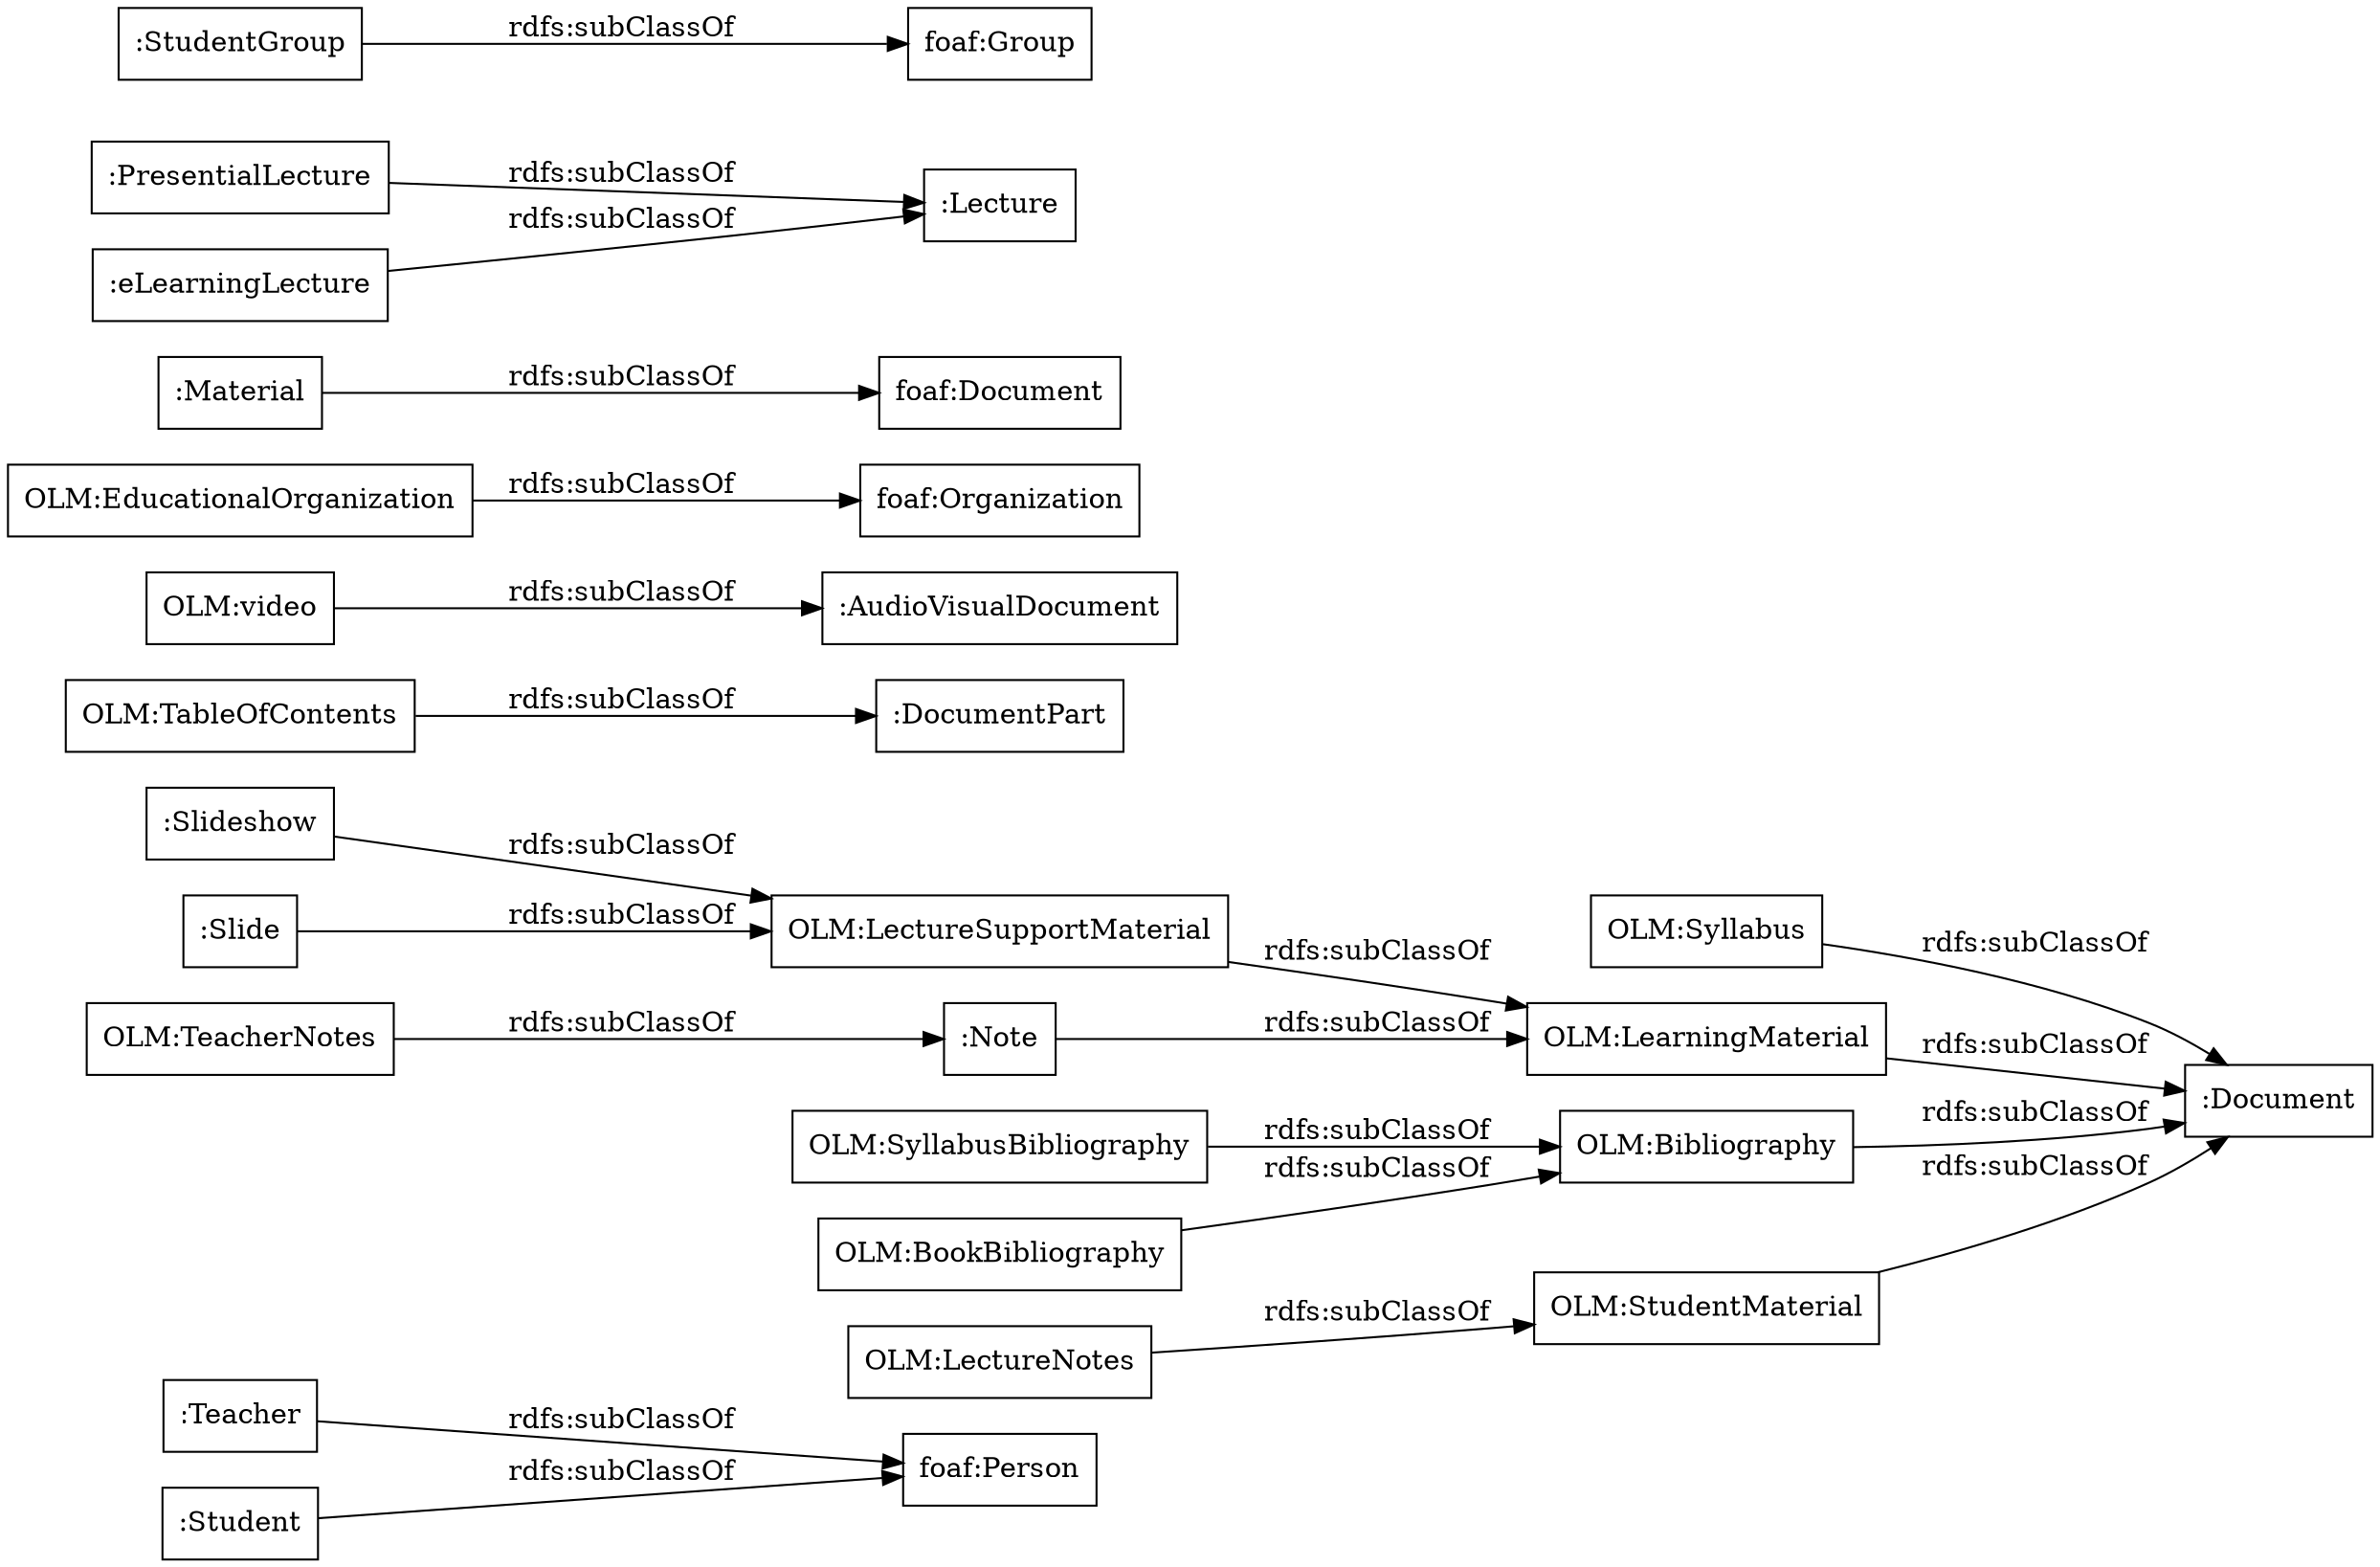 digraph ar2dtool_diagram { 
rankdir=LR;
size="1000"
node [shape = rectangle, color="black"]; ":Teacher" "OLM:Syllabus" ":Student" "OLM:LectureNotes" "OLM:TableOfContents" "OLM:video" "OLM:LectureSupportMaterial" "OLM:EducationalOrganization" ":Material" ":PresentialLecture" "OLM:TeacherNotes" "OLM:LearningMaterial" "foaf:Group" "OLM:SyllabusBibliography" ":eLearningLecture" "OLM:Bibliography" ":StudentGroup" "OLM:BookBibliography" ":Lecture" "OLM:StudentMaterial" ; /*classes style*/
	":Teacher" -> "foaf:Person" [ label = "rdfs:subClassOf" ];
	"OLM:video" -> ":AudioVisualDocument" [ label = "rdfs:subClassOf" ];
	"OLM:Bibliography" -> ":Document" [ label = "rdfs:subClassOf" ];
	"OLM:SyllabusBibliography" -> "OLM:Bibliography" [ label = "rdfs:subClassOf" ];
	":PresentialLecture" -> ":Lecture" [ label = "rdfs:subClassOf" ];
	":Material" -> "foaf:Document" [ label = "rdfs:subClassOf" ];
	"OLM:TeacherNotes" -> ":Note" [ label = "rdfs:subClassOf" ];
	":Slideshow" -> "OLM:LectureSupportMaterial" [ label = "rdfs:subClassOf" ];
	":StudentGroup" -> "foaf:Group" [ label = "rdfs:subClassOf" ];
	"OLM:BookBibliography" -> "OLM:Bibliography" [ label = "rdfs:subClassOf" ];
	"OLM:Syllabus" -> ":Document" [ label = "rdfs:subClassOf" ];
	":Slide" -> "OLM:LectureSupportMaterial" [ label = "rdfs:subClassOf" ];
	":eLearningLecture" -> ":Lecture" [ label = "rdfs:subClassOf" ];
	":Student" -> "foaf:Person" [ label = "rdfs:subClassOf" ];
	"OLM:LearningMaterial" -> ":Document" [ label = "rdfs:subClassOf" ];
	"OLM:EducationalOrganization" -> "foaf:Organization" [ label = "rdfs:subClassOf" ];
	":Note" -> "OLM:LearningMaterial" [ label = "rdfs:subClassOf" ];
	"OLM:StudentMaterial" -> ":Document" [ label = "rdfs:subClassOf" ];
	"OLM:LectureNotes" -> "OLM:StudentMaterial" [ label = "rdfs:subClassOf" ];
	"OLM:TableOfContents" -> ":DocumentPart" [ label = "rdfs:subClassOf" ];
	"OLM:LectureSupportMaterial" -> "OLM:LearningMaterial" [ label = "rdfs:subClassOf" ];

}
